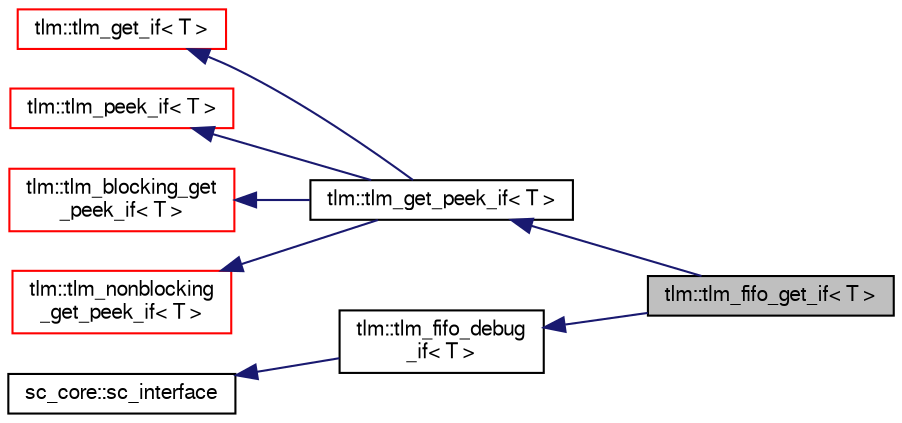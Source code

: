 digraph "tlm::tlm_fifo_get_if&lt; T &gt;"
{
  edge [fontname="FreeSans",fontsize="10",labelfontname="FreeSans",labelfontsize="10"];
  node [fontname="FreeSans",fontsize="10",shape=record];
  rankdir="LR";
  Node14 [label="tlm::tlm_fifo_get_if\< T \>",height=0.2,width=0.4,color="black", fillcolor="grey75", style="filled", fontcolor="black"];
  Node15 -> Node14 [dir="back",color="midnightblue",fontsize="10",style="solid",fontname="FreeSans"];
  Node15 [label="tlm::tlm_get_peek_if\< T \>",height=0.2,width=0.4,color="black", fillcolor="white", style="filled",URL="$a02319.html"];
  Node16 -> Node15 [dir="back",color="midnightblue",fontsize="10",style="solid",fontname="FreeSans"];
  Node16 [label="tlm::tlm_get_if\< T \>",height=0.2,width=0.4,color="red", fillcolor="white", style="filled",URL="$a02291.html"];
  Node20 -> Node15 [dir="back",color="midnightblue",fontsize="10",style="solid",fontname="FreeSans"];
  Node20 [label="tlm::tlm_peek_if\< T \>",height=0.2,width=0.4,color="red", fillcolor="white", style="filled",URL="$a02307.html"];
  Node23 -> Node15 [dir="back",color="midnightblue",fontsize="10",style="solid",fontname="FreeSans"];
  Node23 [label="tlm::tlm_blocking_get\l_peek_if\< T \>",height=0.2,width=0.4,color="red", fillcolor="white", style="filled",URL="$a02311.html"];
  Node24 -> Node15 [dir="back",color="midnightblue",fontsize="10",style="solid",fontname="FreeSans"];
  Node24 [label="tlm::tlm_nonblocking\l_get_peek_if\< T \>",height=0.2,width=0.4,color="red", fillcolor="white", style="filled",URL="$a02315.html"];
  Node25 -> Node14 [dir="back",color="midnightblue",fontsize="10",style="solid",fontname="FreeSans"];
  Node25 [label="tlm::tlm_fifo_debug\l_if\< T \>",height=0.2,width=0.4,color="black", fillcolor="white", style="filled",URL="$a02323.html"];
  Node18 -> Node25 [dir="back",color="midnightblue",fontsize="10",style="solid",fontname="FreeSans"];
  Node18 [label="sc_core::sc_interface",height=0.2,width=0.4,color="black", fillcolor="white", style="filled",URL="/mnt/c/Users/fangk/Documents/hdl-playground/lib/systemc-2.3.3/objdir/docs/sysc/doxygen/systemc.tag$a01196.html"];
}

